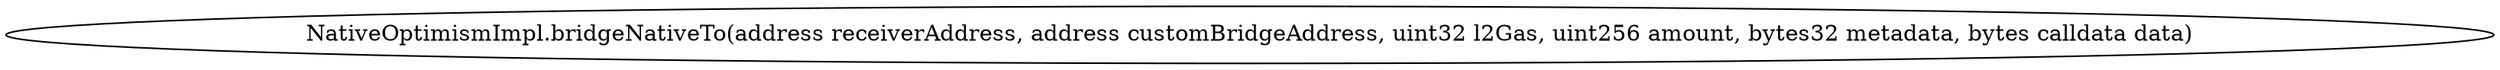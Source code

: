 digraph "" {
	graph [bb="0,0,1296.4,36"];
	node [label="\N"];
	"NativeOptimismImpl.bridgeNativeTo(address receiverAddress, address customBridgeAddress, uint32 l2Gas, uint256 amount, bytes32 metadata, \
bytes calldata data)"	 [height=0.5,
		pos="648.21,18",
		width=18.006];
}
